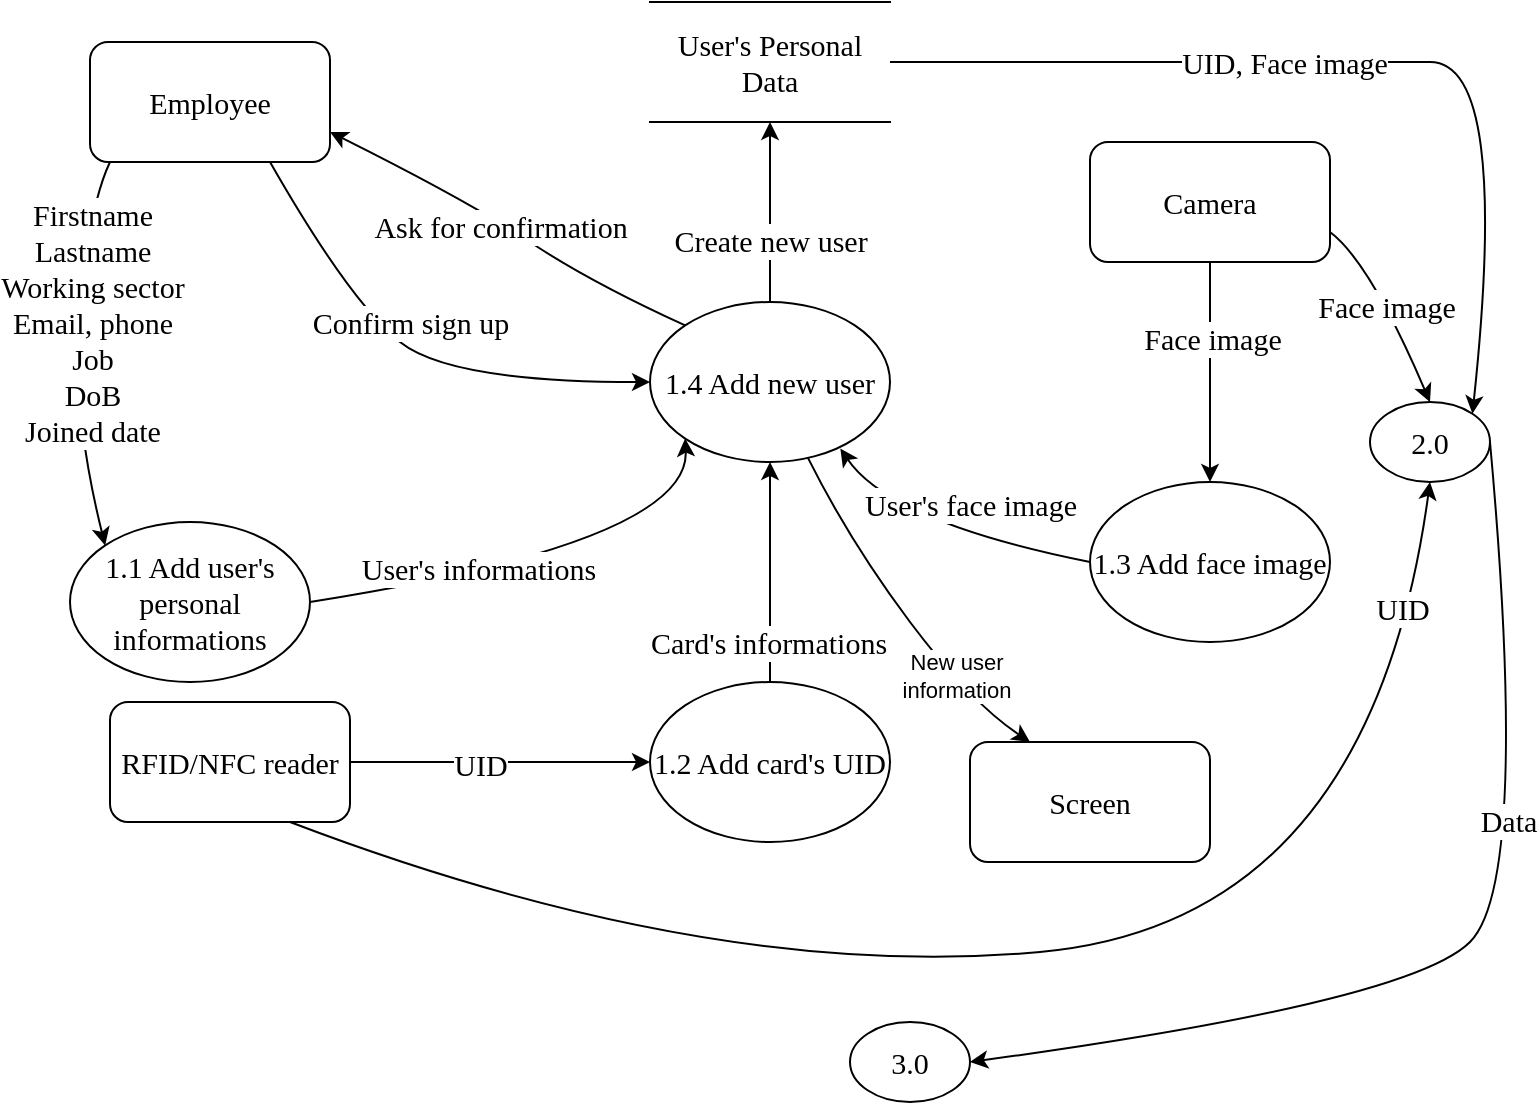 <mxfile version="19.0.3" type="device"><diagram id="48Ti4a2o96BWrbXMQiaO" name="Page-1"><mxGraphModel dx="1038" dy="649" grid="1" gridSize="10" guides="1" tooltips="1" connect="1" arrows="1" fold="1" page="1" pageScale="1" pageWidth="827" pageHeight="1169" math="0" shadow="0"><root><mxCell id="0"/><mxCell id="1" parent="0"/><mxCell id="D2a95OKzljxfDCXw_Kl4-2" value="User's Personal Data" style="shape=partialRectangle;whiteSpace=wrap;html=1;left=0;right=0;fillColor=none;fontFamily=Times New Roman;fontSize=15;" parent="1" vertex="1"><mxGeometry x="350" y="20" width="120" height="60" as="geometry"/></mxCell><mxCell id="D2a95OKzljxfDCXw_Kl4-3" value="Employee" style="rounded=1;whiteSpace=wrap;html=1;fontFamily=Times New Roman;fontSize=15;" parent="1" vertex="1"><mxGeometry x="70" y="40" width="120" height="60" as="geometry"/></mxCell><mxCell id="D2a95OKzljxfDCXw_Kl4-4" value="1.1 Add user's personal informations" style="ellipse;whiteSpace=wrap;html=1;fontFamily=Times New Roman;fontSize=15;" parent="1" vertex="1"><mxGeometry x="60" y="280" width="120" height="80" as="geometry"/></mxCell><mxCell id="D2a95OKzljxfDCXw_Kl4-20" style="edgeStyle=orthogonalEdgeStyle;rounded=0;orthogonalLoop=1;jettySize=auto;html=1;exitX=0.5;exitY=0;exitDx=0;exitDy=0;fontFamily=Times New Roman;fontSize=15;" parent="1" source="D2a95OKzljxfDCXw_Kl4-5" target="D2a95OKzljxfDCXw_Kl4-13" edge="1"><mxGeometry relative="1" as="geometry"/></mxCell><mxCell id="D2a95OKzljxfDCXw_Kl4-25" value="Card's informations" style="edgeLabel;html=1;align=center;verticalAlign=middle;resizable=0;points=[];fontSize=15;fontFamily=Times New Roman;" parent="D2a95OKzljxfDCXw_Kl4-20" vertex="1" connectable="0"><mxGeometry x="-0.236" y="1" relative="1" as="geometry"><mxPoint y="22" as="offset"/></mxGeometry></mxCell><mxCell id="D2a95OKzljxfDCXw_Kl4-5" value="1.2 Add card's UID" style="ellipse;whiteSpace=wrap;html=1;fontFamily=Times New Roman;fontSize=15;" parent="1" vertex="1"><mxGeometry x="350" y="360" width="120" height="80" as="geometry"/></mxCell><mxCell id="D2a95OKzljxfDCXw_Kl4-6" value="1.3 Add face image" style="ellipse;whiteSpace=wrap;html=1;fontFamily=Times New Roman;fontSize=15;" parent="1" vertex="1"><mxGeometry x="570" y="260" width="120" height="80" as="geometry"/></mxCell><mxCell id="D2a95OKzljxfDCXw_Kl4-7" value="2.0" style="ellipse;whiteSpace=wrap;html=1;fontFamily=Times New Roman;fontSize=15;" parent="1" vertex="1"><mxGeometry x="710" y="220" width="60" height="40" as="geometry"/></mxCell><mxCell id="D2a95OKzljxfDCXw_Kl4-8" value="3.0" style="ellipse;whiteSpace=wrap;html=1;fontFamily=Times New Roman;fontSize=15;" parent="1" vertex="1"><mxGeometry x="450" y="530" width="60" height="40" as="geometry"/></mxCell><mxCell id="D2a95OKzljxfDCXw_Kl4-10" value="Camera" style="rounded=1;whiteSpace=wrap;html=1;fontFamily=Times New Roman;fontSize=15;" parent="1" vertex="1"><mxGeometry x="570" y="90" width="120" height="60" as="geometry"/></mxCell><mxCell id="D2a95OKzljxfDCXw_Kl4-11" value="Screen" style="rounded=1;whiteSpace=wrap;html=1;fontFamily=Times New Roman;fontSize=15;" parent="1" vertex="1"><mxGeometry x="510" y="390" width="120" height="60" as="geometry"/></mxCell><mxCell id="D2a95OKzljxfDCXw_Kl4-12" value="RFID/NFC reader" style="rounded=1;whiteSpace=wrap;html=1;fontFamily=Times New Roman;fontSize=15;" parent="1" vertex="1"><mxGeometry x="80" y="370" width="120" height="60" as="geometry"/></mxCell><mxCell id="D2a95OKzljxfDCXw_Kl4-13" value="1.4 Add new user" style="ellipse;whiteSpace=wrap;html=1;fontFamily=Times New Roman;fontSize=15;" parent="1" vertex="1"><mxGeometry x="350" y="170" width="120" height="80" as="geometry"/></mxCell><mxCell id="D2a95OKzljxfDCXw_Kl4-15" value="" style="curved=1;endArrow=classic;html=1;rounded=0;fontFamily=Times New Roman;fontSize=15;exitX=0;exitY=1;exitDx=0;exitDy=0;entryX=0;entryY=0;entryDx=0;entryDy=0;" parent="1" target="D2a95OKzljxfDCXw_Kl4-4" edge="1"><mxGeometry width="50" height="50" relative="1" as="geometry"><mxPoint x="80" y="100" as="sourcePoint"/><mxPoint x="109.412" y="276.368" as="targetPoint"/><Array as="points"><mxPoint x="70" y="121"/><mxPoint x="60" y="220.78"/></Array></mxGeometry></mxCell><mxCell id="D2a95OKzljxfDCXw_Kl4-41" value="Firstname&lt;br&gt;Lastname&lt;br&gt;Working sector&lt;br&gt;Email, phone&lt;br&gt;Job&lt;br&gt;DoB&lt;br&gt;Joined date" style="edgeLabel;html=1;align=center;verticalAlign=middle;resizable=0;points=[];fontSize=15;fontFamily=Times New Roman;" parent="D2a95OKzljxfDCXw_Kl4-15" vertex="1" connectable="0"><mxGeometry x="-0.002" y="1" relative="1" as="geometry"><mxPoint x="7" y="-16" as="offset"/></mxGeometry></mxCell><mxCell id="D2a95OKzljxfDCXw_Kl4-16" value="" style="curved=1;endArrow=classic;html=1;rounded=0;fontFamily=Times New Roman;fontSize=15;exitX=1;exitY=0.5;exitDx=0;exitDy=0;entryX=0;entryY=0.5;entryDx=0;entryDy=0;" parent="1" source="D2a95OKzljxfDCXw_Kl4-12" target="D2a95OKzljxfDCXw_Kl4-5" edge="1"><mxGeometry width="50" height="50" relative="1" as="geometry"><mxPoint x="220" y="440" as="sourcePoint"/><mxPoint x="270" y="390" as="targetPoint"/><Array as="points"/></mxGeometry></mxCell><mxCell id="D2a95OKzljxfDCXw_Kl4-22" value="UID" style="edgeLabel;html=1;align=center;verticalAlign=middle;resizable=0;points=[];fontSize=15;fontFamily=Times New Roman;" parent="D2a95OKzljxfDCXw_Kl4-16" vertex="1" connectable="0"><mxGeometry x="-0.133" y="-1" relative="1" as="geometry"><mxPoint as="offset"/></mxGeometry></mxCell><mxCell id="D2a95OKzljxfDCXw_Kl4-17" value="" style="curved=1;endArrow=classic;html=1;rounded=0;fontFamily=Times New Roman;fontSize=15;entryX=0.5;entryY=0;entryDx=0;entryDy=0;exitX=0.5;exitY=1;exitDx=0;exitDy=0;" parent="1" source="D2a95OKzljxfDCXw_Kl4-10" target="D2a95OKzljxfDCXw_Kl4-6" edge="1"><mxGeometry width="50" height="50" relative="1" as="geometry"><mxPoint x="540" y="160" as="sourcePoint"/><mxPoint x="570" y="190" as="targetPoint"/><Array as="points"/></mxGeometry></mxCell><mxCell id="D2a95OKzljxfDCXw_Kl4-32" value="Face image" style="edgeLabel;html=1;align=center;verticalAlign=middle;resizable=0;points=[];fontSize=15;fontFamily=Times New Roman;" parent="D2a95OKzljxfDCXw_Kl4-17" vertex="1" connectable="0"><mxGeometry x="-0.293" y="1" relative="1" as="geometry"><mxPoint y="-1" as="offset"/></mxGeometry></mxCell><mxCell id="D2a95OKzljxfDCXw_Kl4-18" value="" style="curved=1;endArrow=classic;html=1;rounded=0;fontFamily=Times New Roman;fontSize=15;entryX=0.793;entryY=0.915;entryDx=0;entryDy=0;exitX=0;exitY=0.5;exitDx=0;exitDy=0;entryPerimeter=0;" parent="1" source="D2a95OKzljxfDCXw_Kl4-6" target="D2a95OKzljxfDCXw_Kl4-13" edge="1"><mxGeometry width="50" height="50" relative="1" as="geometry"><mxPoint x="420" y="310" as="sourcePoint"/><mxPoint x="470" y="260" as="targetPoint"/><Array as="points"><mxPoint x="470" y="280"/></Array></mxGeometry></mxCell><mxCell id="D2a95OKzljxfDCXw_Kl4-38" value="User's face image" style="edgeLabel;html=1;align=center;verticalAlign=middle;resizable=0;points=[];fontSize=15;fontFamily=Times New Roman;" parent="D2a95OKzljxfDCXw_Kl4-18" vertex="1" connectable="0"><mxGeometry x="0.031" y="-5" relative="1" as="geometry"><mxPoint x="13" y="-10" as="offset"/></mxGeometry></mxCell><mxCell id="D2a95OKzljxfDCXw_Kl4-19" value="" style="curved=1;endArrow=classic;html=1;rounded=0;fontFamily=Times New Roman;fontSize=15;exitX=1;exitY=0.5;exitDx=0;exitDy=0;entryX=0;entryY=1;entryDx=0;entryDy=0;" parent="1" source="D2a95OKzljxfDCXw_Kl4-4" target="D2a95OKzljxfDCXw_Kl4-13" edge="1"><mxGeometry width="50" height="50" relative="1" as="geometry"><mxPoint x="370" y="340" as="sourcePoint"/><mxPoint x="420" y="290" as="targetPoint"/><Array as="points"><mxPoint x="370" y="290"/></Array></mxGeometry></mxCell><mxCell id="D2a95OKzljxfDCXw_Kl4-37" value="User's informations" style="edgeLabel;html=1;align=center;verticalAlign=middle;resizable=0;points=[];fontSize=15;fontFamily=Times New Roman;" parent="D2a95OKzljxfDCXw_Kl4-19" vertex="1" connectable="0"><mxGeometry x="-0.425" y="2" relative="1" as="geometry"><mxPoint x="15" y="-4" as="offset"/></mxGeometry></mxCell><mxCell id="D2a95OKzljxfDCXw_Kl4-23" value="" style="curved=1;endArrow=classic;html=1;rounded=0;fontFamily=Times New Roman;fontSize=15;exitX=0.5;exitY=0;exitDx=0;exitDy=0;entryX=0.5;entryY=1;entryDx=0;entryDy=0;" parent="1" source="D2a95OKzljxfDCXw_Kl4-13" target="D2a95OKzljxfDCXw_Kl4-2" edge="1"><mxGeometry width="50" height="50" relative="1" as="geometry"><mxPoint x="440" y="160" as="sourcePoint"/><mxPoint x="490" y="110" as="targetPoint"/><Array as="points"/></mxGeometry></mxCell><mxCell id="D2a95OKzljxfDCXw_Kl4-26" value="Create new user" style="edgeLabel;html=1;align=center;verticalAlign=middle;resizable=0;points=[];fontSize=15;fontFamily=Times New Roman;" parent="D2a95OKzljxfDCXw_Kl4-23" vertex="1" connectable="0"><mxGeometry x="-0.311" relative="1" as="geometry"><mxPoint as="offset"/></mxGeometry></mxCell><mxCell id="D2a95OKzljxfDCXw_Kl4-28" value="" style="curved=1;endArrow=classic;html=1;rounded=0;fontFamily=Times New Roman;fontSize=15;entryX=1;entryY=0.75;entryDx=0;entryDy=0;exitX=0;exitY=0;exitDx=0;exitDy=0;" parent="1" source="D2a95OKzljxfDCXw_Kl4-13" target="D2a95OKzljxfDCXw_Kl4-3" edge="1"><mxGeometry width="50" height="50" relative="1" as="geometry"><mxPoint x="260" y="170" as="sourcePoint"/><mxPoint x="310" y="120" as="targetPoint"/><Array as="points"><mxPoint x="320" y="160"/><mxPoint x="260" y="120"/></Array></mxGeometry></mxCell><mxCell id="D2a95OKzljxfDCXw_Kl4-31" value="Ask for confirmation" style="edgeLabel;html=1;align=center;verticalAlign=middle;resizable=0;points=[];fontSize=15;fontFamily=Times New Roman;" parent="D2a95OKzljxfDCXw_Kl4-28" vertex="1" connectable="0"><mxGeometry x="0.052" y="1" relative="1" as="geometry"><mxPoint y="1" as="offset"/></mxGeometry></mxCell><mxCell id="D2a95OKzljxfDCXw_Kl4-29" value="" style="curved=1;endArrow=classic;html=1;rounded=0;fontFamily=Times New Roman;fontSize=15;exitX=0.75;exitY=1;exitDx=0;exitDy=0;entryX=0;entryY=0.5;entryDx=0;entryDy=0;" parent="1" source="D2a95OKzljxfDCXw_Kl4-3" target="D2a95OKzljxfDCXw_Kl4-13" edge="1"><mxGeometry width="50" height="50" relative="1" as="geometry"><mxPoint x="250" y="170" as="sourcePoint"/><mxPoint x="200" y="220" as="targetPoint"/><Array as="points"><mxPoint x="200" y="170"/><mxPoint x="250" y="210"/></Array></mxGeometry></mxCell><mxCell id="D2a95OKzljxfDCXw_Kl4-30" value="Confirm sign up" style="edgeLabel;html=1;align=center;verticalAlign=middle;resizable=0;points=[];fontSize=15;fontFamily=Times New Roman;" parent="D2a95OKzljxfDCXw_Kl4-29" vertex="1" connectable="0"><mxGeometry x="-0.201" y="1" relative="1" as="geometry"><mxPoint x="16" as="offset"/></mxGeometry></mxCell><mxCell id="D2a95OKzljxfDCXw_Kl4-33" value="" style="curved=1;endArrow=classic;html=1;rounded=0;fontFamily=Times New Roman;fontSize=15;entryX=0.25;entryY=0;entryDx=0;entryDy=0;" parent="1" source="D2a95OKzljxfDCXw_Kl4-13" target="D2a95OKzljxfDCXw_Kl4-11" edge="1"><mxGeometry width="50" height="50" relative="1" as="geometry"><mxPoint x="580" y="410" as="sourcePoint"/><mxPoint x="530" y="460" as="targetPoint"/><Array as="points"><mxPoint x="450" y="290"/><mxPoint x="510" y="370"/></Array></mxGeometry></mxCell><mxCell id="fUSvT9riQ8CagPp7PPuV-1" value="New user&lt;br&gt;information" style="edgeLabel;html=1;align=center;verticalAlign=middle;resizable=0;points=[];" vertex="1" connectable="0" parent="D2a95OKzljxfDCXw_Kl4-33"><mxGeometry x="0.445" y="2" relative="1" as="geometry"><mxPoint as="offset"/></mxGeometry></mxCell><mxCell id="D2a95OKzljxfDCXw_Kl4-34" value="" style="curved=1;endArrow=classic;html=1;rounded=0;fontFamily=Times New Roman;fontSize=15;exitX=1;exitY=0.75;exitDx=0;exitDy=0;entryX=0.5;entryY=0;entryDx=0;entryDy=0;" parent="1" source="D2a95OKzljxfDCXw_Kl4-10" target="D2a95OKzljxfDCXw_Kl4-7" edge="1"><mxGeometry width="50" height="50" relative="1" as="geometry"><mxPoint x="720" y="160" as="sourcePoint"/><mxPoint x="770" y="110" as="targetPoint"/><Array as="points"><mxPoint x="710" y="150"/></Array></mxGeometry></mxCell><mxCell id="D2a95OKzljxfDCXw_Kl4-39" value="Face image" style="edgeLabel;html=1;align=center;verticalAlign=middle;resizable=0;points=[];fontSize=15;fontFamily=Times New Roman;" parent="D2a95OKzljxfDCXw_Kl4-34" vertex="1" connectable="0"><mxGeometry x="-0.04" y="-1" relative="1" as="geometry"><mxPoint x="-1" as="offset"/></mxGeometry></mxCell><mxCell id="D2a95OKzljxfDCXw_Kl4-36" value="" style="curved=1;endArrow=classic;html=1;rounded=0;fontFamily=Times New Roman;fontSize=15;exitX=0.75;exitY=1;exitDx=0;exitDy=0;entryX=0.5;entryY=1;entryDx=0;entryDy=0;" parent="1" source="D2a95OKzljxfDCXw_Kl4-12" target="D2a95OKzljxfDCXw_Kl4-7" edge="1"><mxGeometry width="50" height="50" relative="1" as="geometry"><mxPoint x="200" y="550" as="sourcePoint"/><mxPoint x="250" y="500" as="targetPoint"/><Array as="points"><mxPoint x="380" y="510"/><mxPoint x="710" y="480"/></Array></mxGeometry></mxCell><mxCell id="D2a95OKzljxfDCXw_Kl4-40" value="UID" style="edgeLabel;html=1;align=center;verticalAlign=middle;resizable=0;points=[];fontSize=15;fontFamily=Times New Roman;" parent="D2a95OKzljxfDCXw_Kl4-36" vertex="1" connectable="0"><mxGeometry x="0.835" y="6" relative="1" as="geometry"><mxPoint as="offset"/></mxGeometry></mxCell><mxCell id="D2a95OKzljxfDCXw_Kl4-42" value="" style="curved=1;endArrow=classic;html=1;rounded=0;fontFamily=Times New Roman;fontSize=15;exitX=1;exitY=0.5;exitDx=0;exitDy=0;entryX=1;entryY=0.5;entryDx=0;entryDy=0;" parent="1" source="D2a95OKzljxfDCXw_Kl4-7" target="D2a95OKzljxfDCXw_Kl4-8" edge="1"><mxGeometry width="50" height="50" relative="1" as="geometry"><mxPoint x="770" y="490" as="sourcePoint"/><mxPoint x="720" y="540" as="targetPoint"/><Array as="points"><mxPoint x="790" y="460"/><mxPoint x="730" y="520"/></Array></mxGeometry></mxCell><mxCell id="D2a95OKzljxfDCXw_Kl4-45" value="Data" style="edgeLabel;html=1;align=center;verticalAlign=middle;resizable=0;points=[];fontSize=15;fontFamily=Times New Roman;" parent="D2a95OKzljxfDCXw_Kl4-42" vertex="1" connectable="0"><mxGeometry x="-0.283" y="-8" relative="1" as="geometry"><mxPoint as="offset"/></mxGeometry></mxCell><mxCell id="D2a95OKzljxfDCXw_Kl4-43" value="" style="curved=1;endArrow=classic;html=1;rounded=0;fontFamily=Times New Roman;fontSize=15;exitX=1;exitY=0.5;exitDx=0;exitDy=0;entryX=1;entryY=0;entryDx=0;entryDy=0;" parent="1" source="D2a95OKzljxfDCXw_Kl4-2" target="D2a95OKzljxfDCXw_Kl4-7" edge="1"><mxGeometry width="50" height="50" relative="1" as="geometry"><mxPoint x="710" y="70" as="sourcePoint"/><mxPoint x="760" y="20" as="targetPoint"/><Array as="points"><mxPoint x="700" y="50"/><mxPoint x="780" y="50"/></Array></mxGeometry></mxCell><mxCell id="D2a95OKzljxfDCXw_Kl4-44" value="UID, Face image" style="edgeLabel;html=1;align=center;verticalAlign=middle;resizable=0;points=[];fontSize=15;fontFamily=Times New Roman;" parent="D2a95OKzljxfDCXw_Kl4-43" vertex="1" connectable="0"><mxGeometry x="-0.192" relative="1" as="geometry"><mxPoint as="offset"/></mxGeometry></mxCell></root></mxGraphModel></diagram></mxfile>